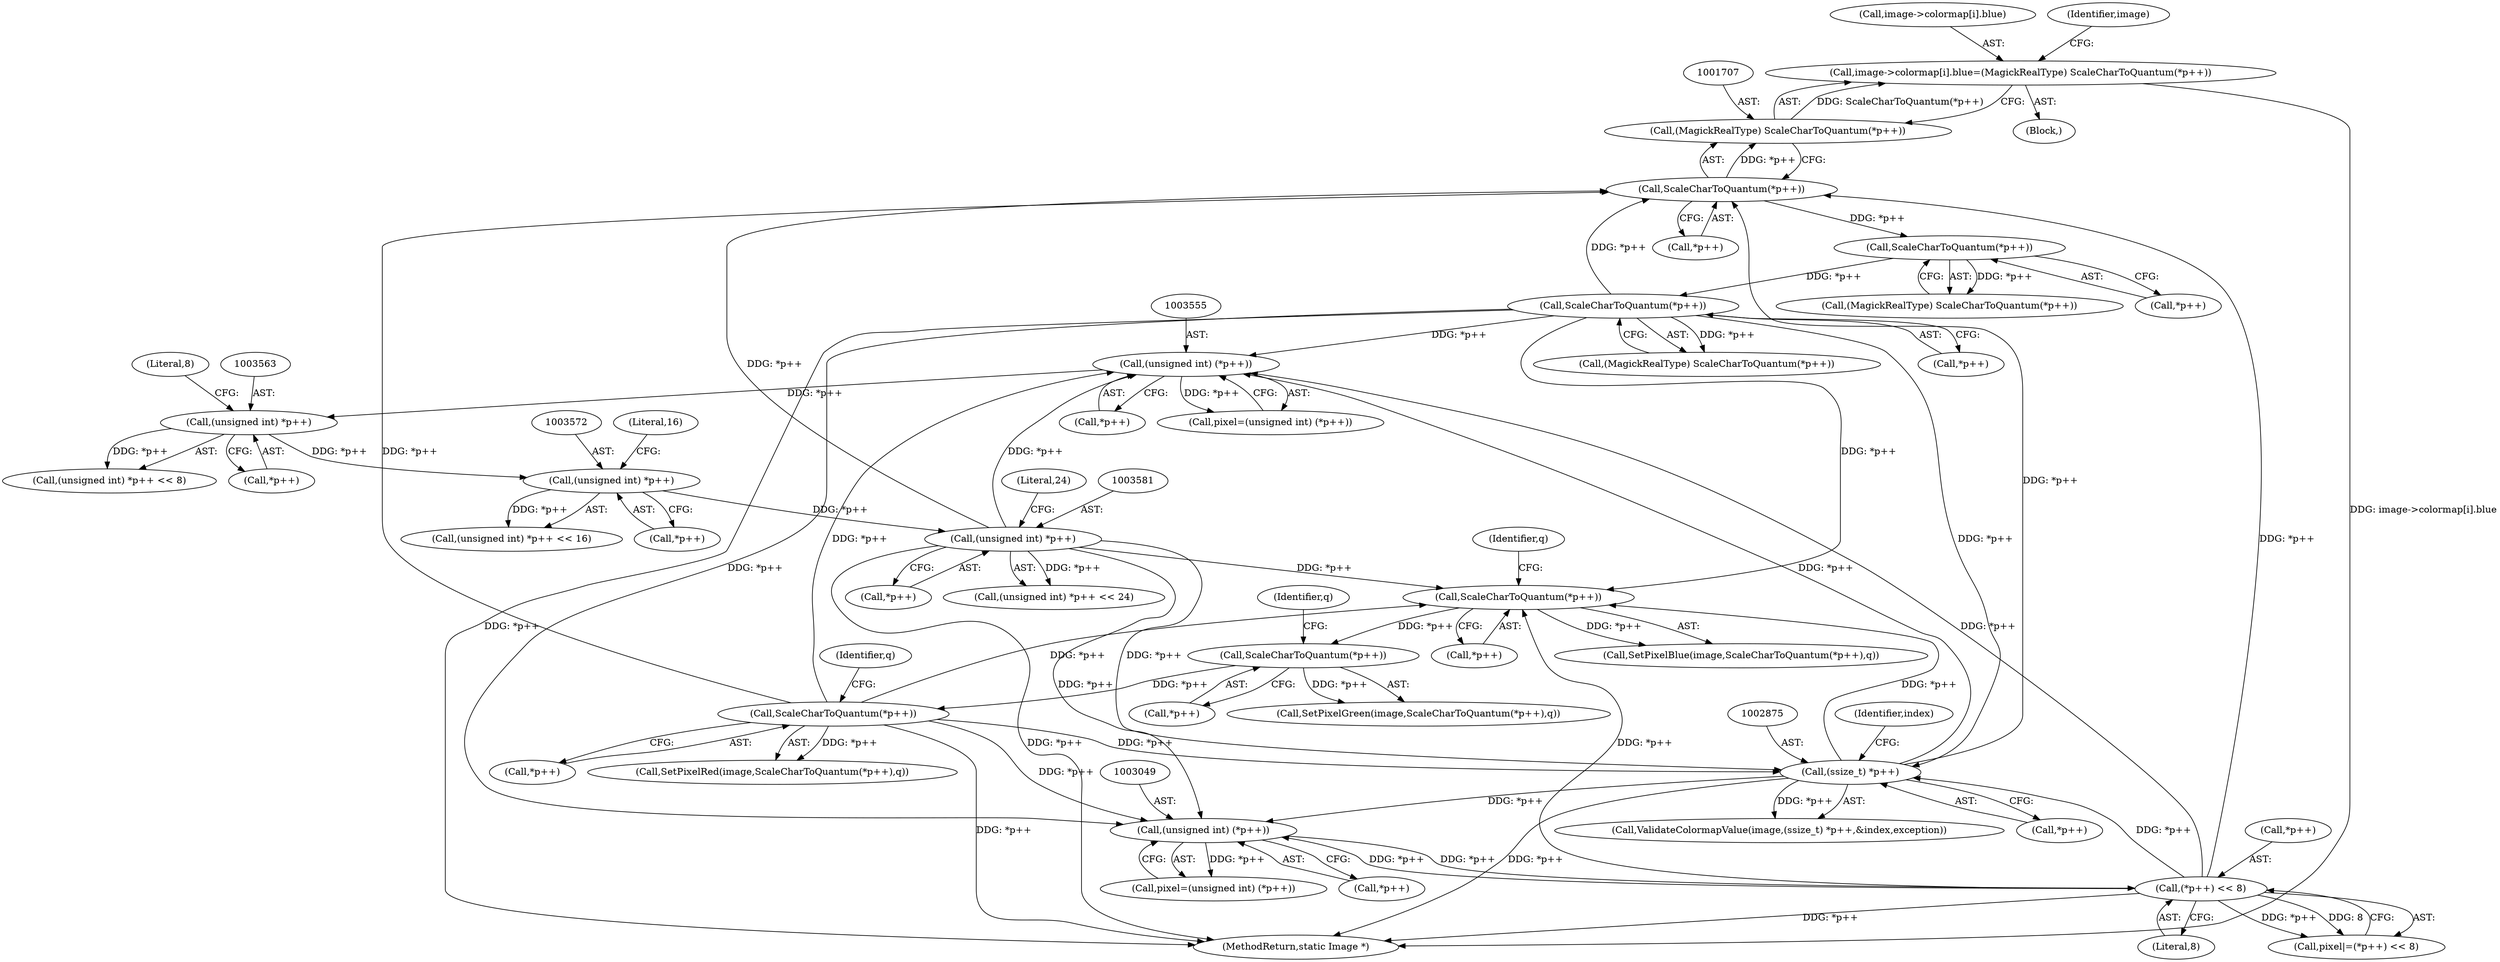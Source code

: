 digraph "0_ImageMagick_fe3066122ef72c82415811d25e9e3fad622c0a99@array" {
"1001698" [label="(Call,image->colormap[i].blue=(MagickRealType) ScaleCharToQuantum(*p++))"];
"1001706" [label="(Call,(MagickRealType) ScaleCharToQuantum(*p++))"];
"1001708" [label="(Call,ScaleCharToQuantum(*p++))"];
"1003580" [label="(Call,(unsigned int) *p++)"];
"1003571" [label="(Call,(unsigned int) *p++)"];
"1003562" [label="(Call,(unsigned int) *p++)"];
"1003554" [label="(Call,(unsigned int) (*p++))"];
"1003399" [label="(Call,ScaleCharToQuantum(*p++))"];
"1003392" [label="(Call,ScaleCharToQuantum(*p++))"];
"1003385" [label="(Call,ScaleCharToQuantum(*p++))"];
"1002874" [label="(Call,(ssize_t) *p++)"];
"1003055" [label="(Call,(*p++) << 8)"];
"1003048" [label="(Call,(unsigned int) (*p++))"];
"1001736" [label="(Call,ScaleCharToQuantum(*p++))"];
"1001722" [label="(Call,ScaleCharToQuantum(*p++))"];
"1002874" [label="(Call,(ssize_t) *p++)"];
"1003050" [label="(Call,*p++)"];
"1003570" [label="(Call,(unsigned int) *p++ << 16)"];
"1003579" [label="(Call,(unsigned int) *p++ << 24)"];
"1003561" [label="(Call,(unsigned int) *p++ << 8)"];
"1003556" [label="(Call,*p++)"];
"1003400" [label="(Call,*p++)"];
"1003392" [label="(Call,ScaleCharToQuantum(*p++))"];
"1003567" [label="(Literal,8)"];
"1003390" [label="(Call,SetPixelGreen(image,ScaleCharToQuantum(*p++),q))"];
"1003048" [label="(Call,(unsigned int) (*p++))"];
"1003573" [label="(Call,*p++)"];
"1001698" [label="(Call,image->colormap[i].blue=(MagickRealType) ScaleCharToQuantum(*p++))"];
"1003396" [label="(Identifier,q)"];
"1003393" [label="(Call,*p++)"];
"1003053" [label="(Call,pixel|=(*p++) << 8)"];
"1001736" [label="(Call,ScaleCharToQuantum(*p++))"];
"1003580" [label="(Call,(unsigned int) *p++)"];
"1002872" [label="(Call,ValidateColormapValue(image,(ssize_t) *p++,&index,exception))"];
"1003046" [label="(Call,pixel=(unsigned int) (*p++))"];
"1001720" [label="(Call,(MagickRealType) ScaleCharToQuantum(*p++))"];
"1001708" [label="(Call,ScaleCharToQuantum(*p++))"];
"1002876" [label="(Call,*p++)"];
"1001699" [label="(Call,image->colormap[i].blue)"];
"1001734" [label="(Call,(MagickRealType) ScaleCharToQuantum(*p++))"];
"1003397" [label="(Call,SetPixelRed(image,ScaleCharToQuantum(*p++),q))"];
"1001697" [label="(Block,)"];
"1002880" [label="(Identifier,index)"];
"1003576" [label="(Literal,16)"];
"1003585" [label="(Literal,24)"];
"1003552" [label="(Call,pixel=(unsigned int) (*p++))"];
"1001723" [label="(Call,*p++)"];
"1001722" [label="(Call,ScaleCharToQuantum(*p++))"];
"1001706" [label="(Call,(MagickRealType) ScaleCharToQuantum(*p++))"];
"1003399" [label="(Call,ScaleCharToQuantum(*p++))"];
"1003554" [label="(Call,(unsigned int) (*p++))"];
"1003383" [label="(Call,SetPixelBlue(image,ScaleCharToQuantum(*p++),q))"];
"1003571" [label="(Call,(unsigned int) *p++)"];
"1003385" [label="(Call,ScaleCharToQuantum(*p++))"];
"1003582" [label="(Call,*p++)"];
"1001716" [label="(Identifier,image)"];
"1003562" [label="(Call,(unsigned int) *p++)"];
"1003059" [label="(Literal,8)"];
"1003389" [label="(Identifier,q)"];
"1001737" [label="(Call,*p++)"];
"1003056" [label="(Call,*p++)"];
"1003386" [label="(Call,*p++)"];
"1001709" [label="(Call,*p++)"];
"1003403" [label="(Identifier,q)"];
"1004105" [label="(MethodReturn,static Image *)"];
"1003564" [label="(Call,*p++)"];
"1003055" [label="(Call,(*p++) << 8)"];
"1001698" -> "1001697"  [label="AST: "];
"1001698" -> "1001706"  [label="CFG: "];
"1001699" -> "1001698"  [label="AST: "];
"1001706" -> "1001698"  [label="AST: "];
"1001716" -> "1001698"  [label="CFG: "];
"1001698" -> "1004105"  [label="DDG: image->colormap[i].blue"];
"1001706" -> "1001698"  [label="DDG: ScaleCharToQuantum(*p++)"];
"1001706" -> "1001708"  [label="CFG: "];
"1001707" -> "1001706"  [label="AST: "];
"1001708" -> "1001706"  [label="AST: "];
"1001708" -> "1001706"  [label="DDG: *p++"];
"1001708" -> "1001709"  [label="CFG: "];
"1001709" -> "1001708"  [label="AST: "];
"1003580" -> "1001708"  [label="DDG: *p++"];
"1003399" -> "1001708"  [label="DDG: *p++"];
"1002874" -> "1001708"  [label="DDG: *p++"];
"1003055" -> "1001708"  [label="DDG: *p++"];
"1001736" -> "1001708"  [label="DDG: *p++"];
"1001708" -> "1001722"  [label="DDG: *p++"];
"1003580" -> "1003579"  [label="AST: "];
"1003580" -> "1003582"  [label="CFG: "];
"1003581" -> "1003580"  [label="AST: "];
"1003582" -> "1003580"  [label="AST: "];
"1003585" -> "1003580"  [label="CFG: "];
"1003580" -> "1004105"  [label="DDG: *p++"];
"1003580" -> "1002874"  [label="DDG: *p++"];
"1003580" -> "1003048"  [label="DDG: *p++"];
"1003580" -> "1003385"  [label="DDG: *p++"];
"1003580" -> "1003554"  [label="DDG: *p++"];
"1003580" -> "1003579"  [label="DDG: *p++"];
"1003571" -> "1003580"  [label="DDG: *p++"];
"1003571" -> "1003570"  [label="AST: "];
"1003571" -> "1003573"  [label="CFG: "];
"1003572" -> "1003571"  [label="AST: "];
"1003573" -> "1003571"  [label="AST: "];
"1003576" -> "1003571"  [label="CFG: "];
"1003571" -> "1003570"  [label="DDG: *p++"];
"1003562" -> "1003571"  [label="DDG: *p++"];
"1003562" -> "1003561"  [label="AST: "];
"1003562" -> "1003564"  [label="CFG: "];
"1003563" -> "1003562"  [label="AST: "];
"1003564" -> "1003562"  [label="AST: "];
"1003567" -> "1003562"  [label="CFG: "];
"1003562" -> "1003561"  [label="DDG: *p++"];
"1003554" -> "1003562"  [label="DDG: *p++"];
"1003554" -> "1003552"  [label="AST: "];
"1003554" -> "1003556"  [label="CFG: "];
"1003555" -> "1003554"  [label="AST: "];
"1003556" -> "1003554"  [label="AST: "];
"1003552" -> "1003554"  [label="CFG: "];
"1003554" -> "1003552"  [label="DDG: *p++"];
"1003399" -> "1003554"  [label="DDG: *p++"];
"1002874" -> "1003554"  [label="DDG: *p++"];
"1003055" -> "1003554"  [label="DDG: *p++"];
"1001736" -> "1003554"  [label="DDG: *p++"];
"1003399" -> "1003397"  [label="AST: "];
"1003399" -> "1003400"  [label="CFG: "];
"1003400" -> "1003399"  [label="AST: "];
"1003403" -> "1003399"  [label="CFG: "];
"1003399" -> "1004105"  [label="DDG: *p++"];
"1003399" -> "1002874"  [label="DDG: *p++"];
"1003399" -> "1003048"  [label="DDG: *p++"];
"1003399" -> "1003385"  [label="DDG: *p++"];
"1003399" -> "1003397"  [label="DDG: *p++"];
"1003392" -> "1003399"  [label="DDG: *p++"];
"1003392" -> "1003390"  [label="AST: "];
"1003392" -> "1003393"  [label="CFG: "];
"1003393" -> "1003392"  [label="AST: "];
"1003396" -> "1003392"  [label="CFG: "];
"1003392" -> "1003390"  [label="DDG: *p++"];
"1003385" -> "1003392"  [label="DDG: *p++"];
"1003385" -> "1003383"  [label="AST: "];
"1003385" -> "1003386"  [label="CFG: "];
"1003386" -> "1003385"  [label="AST: "];
"1003389" -> "1003385"  [label="CFG: "];
"1003385" -> "1003383"  [label="DDG: *p++"];
"1002874" -> "1003385"  [label="DDG: *p++"];
"1003055" -> "1003385"  [label="DDG: *p++"];
"1001736" -> "1003385"  [label="DDG: *p++"];
"1002874" -> "1002872"  [label="AST: "];
"1002874" -> "1002876"  [label="CFG: "];
"1002875" -> "1002874"  [label="AST: "];
"1002876" -> "1002874"  [label="AST: "];
"1002880" -> "1002874"  [label="CFG: "];
"1002874" -> "1004105"  [label="DDG: *p++"];
"1002874" -> "1002872"  [label="DDG: *p++"];
"1003055" -> "1002874"  [label="DDG: *p++"];
"1001736" -> "1002874"  [label="DDG: *p++"];
"1002874" -> "1003048"  [label="DDG: *p++"];
"1003055" -> "1003053"  [label="AST: "];
"1003055" -> "1003059"  [label="CFG: "];
"1003056" -> "1003055"  [label="AST: "];
"1003059" -> "1003055"  [label="AST: "];
"1003053" -> "1003055"  [label="CFG: "];
"1003055" -> "1004105"  [label="DDG: *p++"];
"1003055" -> "1003048"  [label="DDG: *p++"];
"1003055" -> "1003053"  [label="DDG: *p++"];
"1003055" -> "1003053"  [label="DDG: 8"];
"1003048" -> "1003055"  [label="DDG: *p++"];
"1003048" -> "1003046"  [label="AST: "];
"1003048" -> "1003050"  [label="CFG: "];
"1003049" -> "1003048"  [label="AST: "];
"1003050" -> "1003048"  [label="AST: "];
"1003046" -> "1003048"  [label="CFG: "];
"1003048" -> "1003046"  [label="DDG: *p++"];
"1001736" -> "1003048"  [label="DDG: *p++"];
"1001736" -> "1001734"  [label="AST: "];
"1001736" -> "1001737"  [label="CFG: "];
"1001737" -> "1001736"  [label="AST: "];
"1001734" -> "1001736"  [label="CFG: "];
"1001736" -> "1004105"  [label="DDG: *p++"];
"1001736" -> "1001734"  [label="DDG: *p++"];
"1001722" -> "1001736"  [label="DDG: *p++"];
"1001722" -> "1001720"  [label="AST: "];
"1001722" -> "1001723"  [label="CFG: "];
"1001723" -> "1001722"  [label="AST: "];
"1001720" -> "1001722"  [label="CFG: "];
"1001722" -> "1001720"  [label="DDG: *p++"];
}
